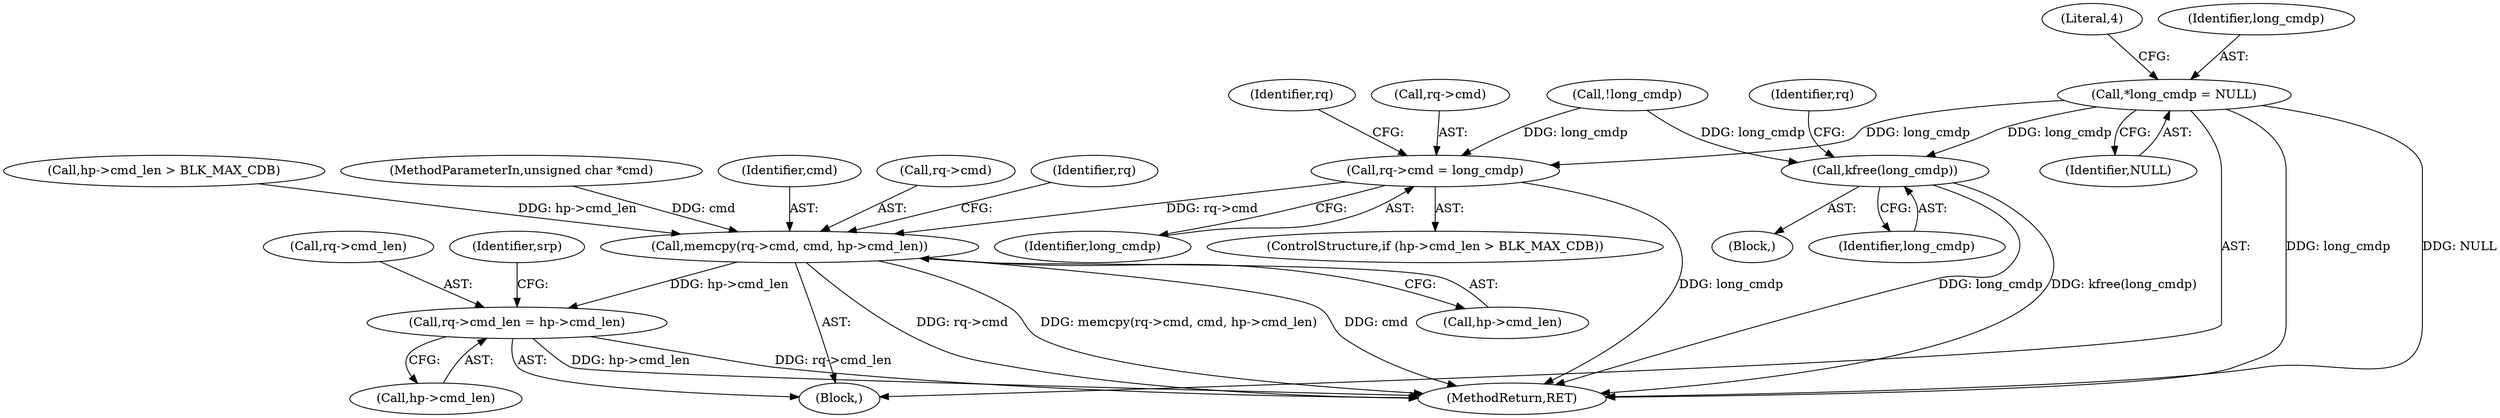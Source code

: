 digraph "0_linux_fdc81f45e9f57858da6351836507fbcf1b7583ee@pointer" {
"1000178" [label="(Call,*long_cmdp = NULL)"];
"1000220" [label="(Call,kfree(long_cmdp))"];
"1000233" [label="(Call,rq->cmd = long_cmdp)"];
"1000238" [label="(Call,memcpy(rq->cmd, cmd, hp->cmd_len))"];
"1000246" [label="(Call,rq->cmd_len = hp->cmd_len)"];
"1000246" [label="(Call,rq->cmd_len = hp->cmd_len)"];
"1000228" [label="(Call,hp->cmd_len > BLK_MAX_CDB)"];
"1000180" [label="(Identifier,NULL)"];
"1000237" [label="(Identifier,long_cmdp)"];
"1000103" [label="(MethodParameterIn,unsigned char *cmd)"];
"1000242" [label="(Identifier,cmd)"];
"1000227" [label="(ControlStructure,if (hp->cmd_len > BLK_MAX_CDB))"];
"1000233" [label="(Call,rq->cmd = long_cmdp)"];
"1000219" [label="(Block,)"];
"1000239" [label="(Call,rq->cmd)"];
"1000240" [label="(Identifier,rq)"];
"1000221" [label="(Identifier,long_cmdp)"];
"1000220" [label="(Call,kfree(long_cmdp))"];
"1000104" [label="(Block,)"];
"1000238" [label="(Call,memcpy(rq->cmd, cmd, hp->cmd_len))"];
"1000178" [label="(Call,*long_cmdp = NULL)"];
"1000248" [label="(Identifier,rq)"];
"1000247" [label="(Call,rq->cmd_len)"];
"1000234" [label="(Call,rq->cmd)"];
"1000224" [label="(Identifier,rq)"];
"1000255" [label="(Identifier,srp)"];
"1000507" [label="(MethodReturn,RET)"];
"1000250" [label="(Call,hp->cmd_len)"];
"1000243" [label="(Call,hp->cmd_len)"];
"1000182" [label="(Literal,4)"];
"1000179" [label="(Identifier,long_cmdp)"];
"1000205" [label="(Call,!long_cmdp)"];
"1000178" -> "1000104"  [label="AST: "];
"1000178" -> "1000180"  [label="CFG: "];
"1000179" -> "1000178"  [label="AST: "];
"1000180" -> "1000178"  [label="AST: "];
"1000182" -> "1000178"  [label="CFG: "];
"1000178" -> "1000507"  [label="DDG: long_cmdp"];
"1000178" -> "1000507"  [label="DDG: NULL"];
"1000178" -> "1000220"  [label="DDG: long_cmdp"];
"1000178" -> "1000233"  [label="DDG: long_cmdp"];
"1000220" -> "1000219"  [label="AST: "];
"1000220" -> "1000221"  [label="CFG: "];
"1000221" -> "1000220"  [label="AST: "];
"1000224" -> "1000220"  [label="CFG: "];
"1000220" -> "1000507"  [label="DDG: long_cmdp"];
"1000220" -> "1000507"  [label="DDG: kfree(long_cmdp)"];
"1000205" -> "1000220"  [label="DDG: long_cmdp"];
"1000233" -> "1000227"  [label="AST: "];
"1000233" -> "1000237"  [label="CFG: "];
"1000234" -> "1000233"  [label="AST: "];
"1000237" -> "1000233"  [label="AST: "];
"1000240" -> "1000233"  [label="CFG: "];
"1000233" -> "1000507"  [label="DDG: long_cmdp"];
"1000205" -> "1000233"  [label="DDG: long_cmdp"];
"1000233" -> "1000238"  [label="DDG: rq->cmd"];
"1000238" -> "1000104"  [label="AST: "];
"1000238" -> "1000243"  [label="CFG: "];
"1000239" -> "1000238"  [label="AST: "];
"1000242" -> "1000238"  [label="AST: "];
"1000243" -> "1000238"  [label="AST: "];
"1000248" -> "1000238"  [label="CFG: "];
"1000238" -> "1000507"  [label="DDG: rq->cmd"];
"1000238" -> "1000507"  [label="DDG: memcpy(rq->cmd, cmd, hp->cmd_len)"];
"1000238" -> "1000507"  [label="DDG: cmd"];
"1000103" -> "1000238"  [label="DDG: cmd"];
"1000228" -> "1000238"  [label="DDG: hp->cmd_len"];
"1000238" -> "1000246"  [label="DDG: hp->cmd_len"];
"1000246" -> "1000104"  [label="AST: "];
"1000246" -> "1000250"  [label="CFG: "];
"1000247" -> "1000246"  [label="AST: "];
"1000250" -> "1000246"  [label="AST: "];
"1000255" -> "1000246"  [label="CFG: "];
"1000246" -> "1000507"  [label="DDG: hp->cmd_len"];
"1000246" -> "1000507"  [label="DDG: rq->cmd_len"];
}
